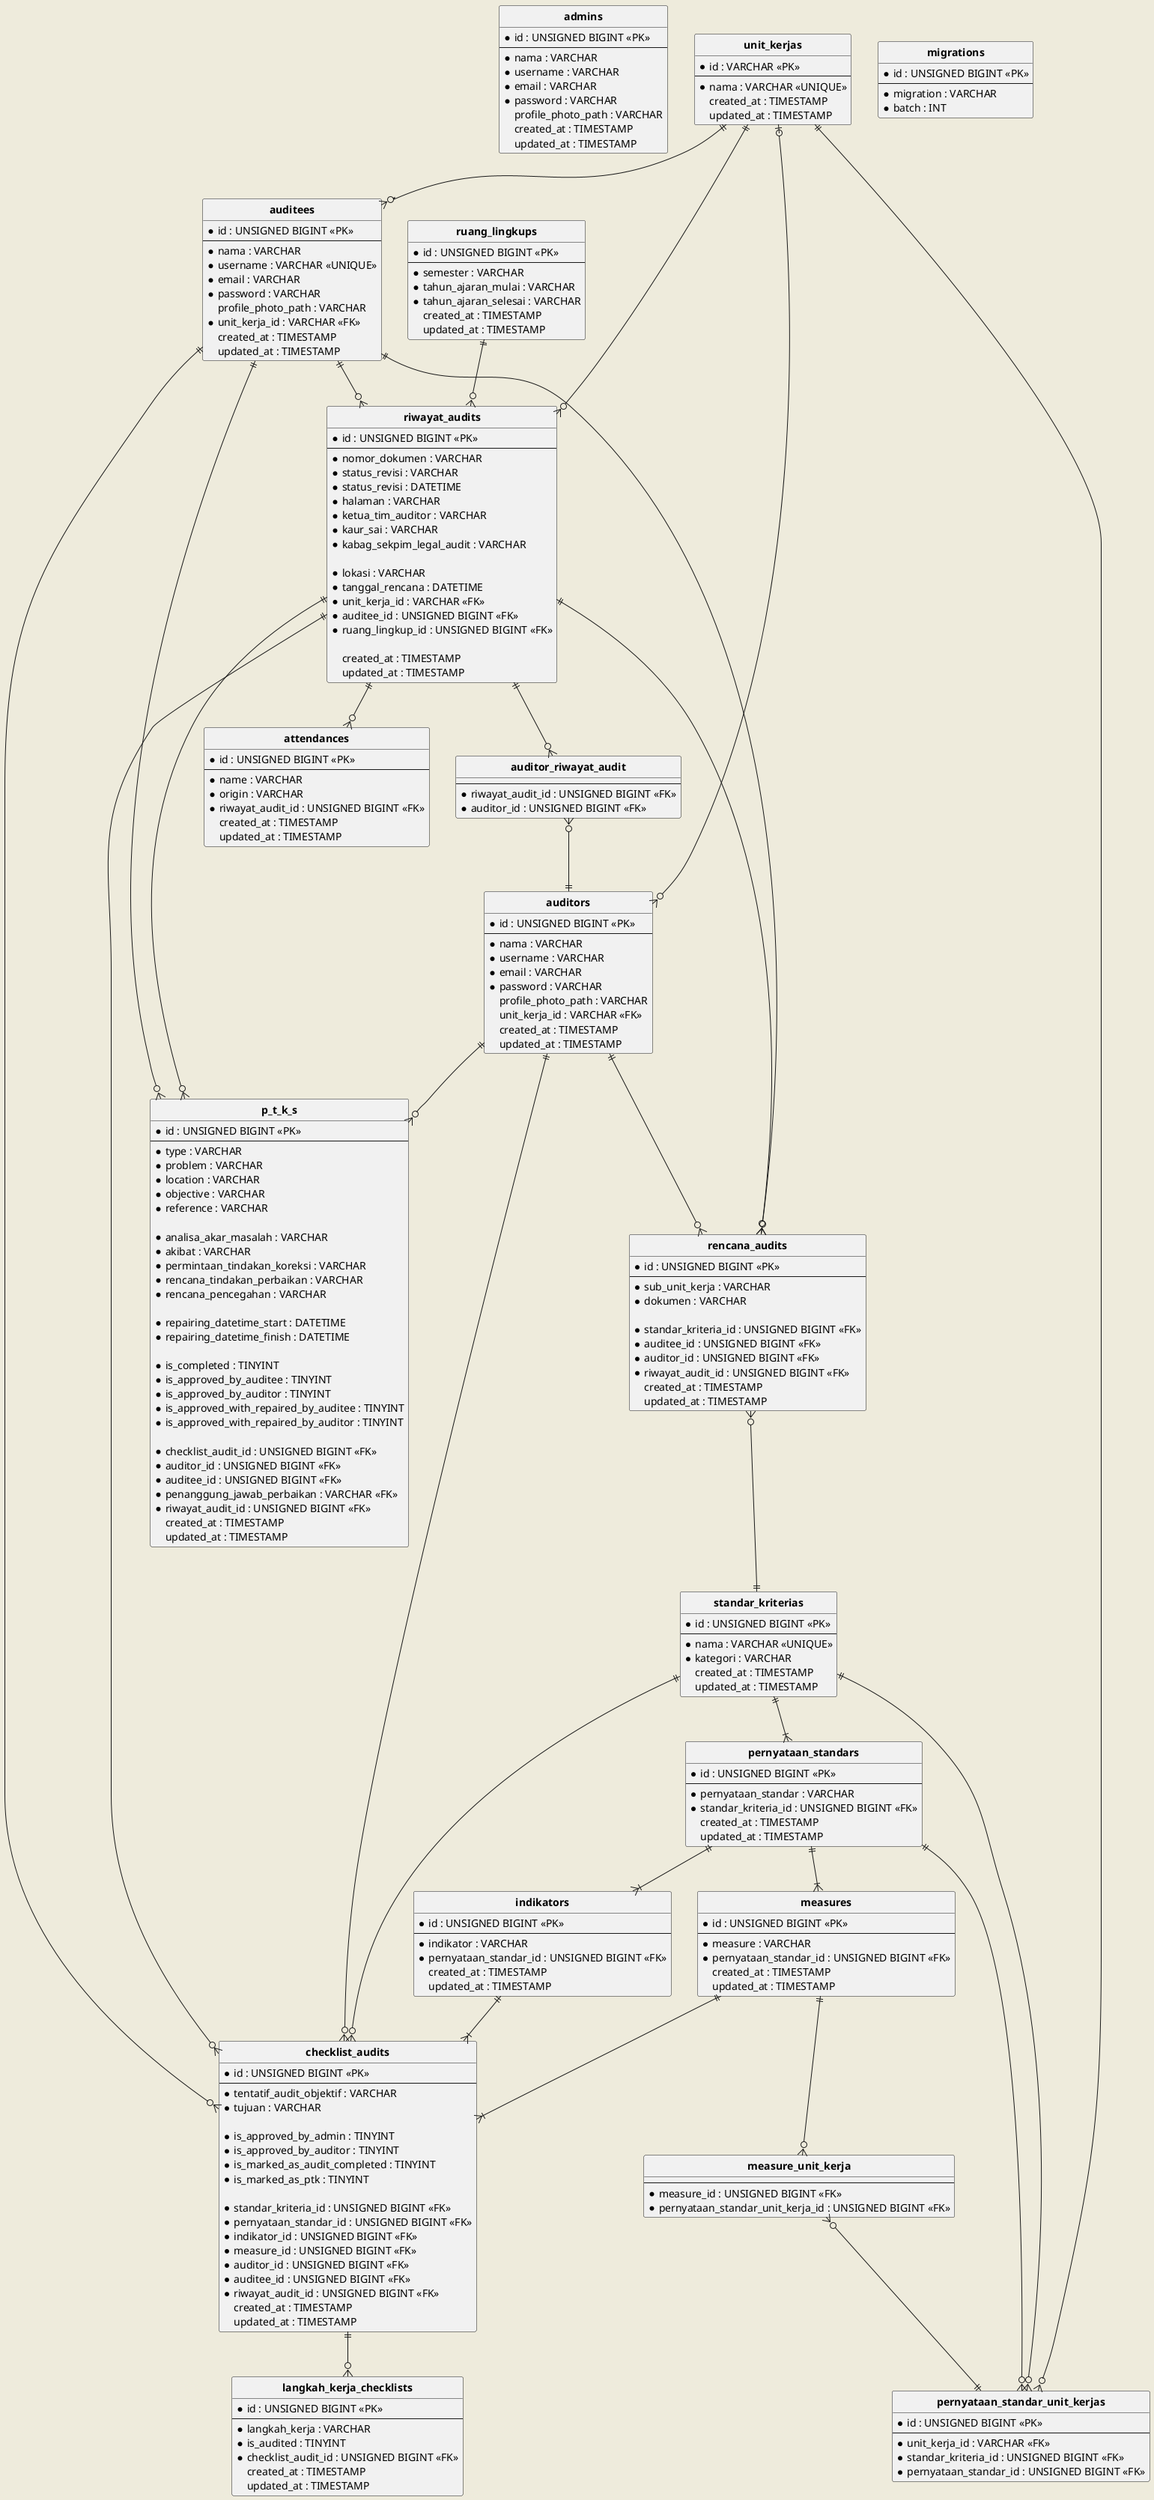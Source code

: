 @startuml

'hide the spot
hide circle

'avoid problems with angled crows feet
'skinparam linetype ortho
'skinparam monochrome true
'skinparam handwritten true
skinparam backgroundColor #EEEBDC
skinparam roundcorner 5

' Users
entity "**admins**" as an {
  *id : UNSIGNED BIGINT <<PK>>
  --
  *nama : VARCHAR
  *username : VARCHAR
  *email : VARCHAR
  *password : VARCHAR
  profile_photo_path : VARCHAR
  created_at : TIMESTAMP
  updated_at : TIMESTAMP
}

entity "**auditors**" as auditor {
  *id : UNSIGNED BIGINT <<PK>>
  --
  *nama : VARCHAR
  *username : VARCHAR
  *email : VARCHAR
  *password : VARCHAR
  profile_photo_path : VARCHAR
  unit_kerja_id : VARCHAR <<FK>>
  created_at : TIMESTAMP
  updated_at : TIMESTAMP
}

entity "**auditees**" as auditee {
  *id : UNSIGNED BIGINT <<PK>>
  --
  *nama : VARCHAR
  *username : VARCHAR <<UNIQUE>>
  *email : VARCHAR
  *password : VARCHAR
  profile_photo_path : VARCHAR
  *unit_kerja_id : VARCHAR <<FK>>
  created_at : TIMESTAMP
  updated_at : TIMESTAMP
}

entity "**migrations**" as migrations {
  *id : UNSIGNED BIGINT <<PK>>
  --
  *migration : VARCHAR
  *batch : INT
}

entity "**riwayat_audits**" as riwayat_audit {
  *id : UNSIGNED BIGINT <<PK>>
  --
  *nomor_dokumen : VARCHAR
  *status_revisi : VARCHAR
  *status_revisi : DATETIME
  *halaman : VARCHAR
  *ketua_tim_auditor : VARCHAR
  *kaur_sai : VARCHAR
  *kabag_sekpim_legal_audit : VARCHAR

  *lokasi : VARCHAR
  *tanggal_rencana : DATETIME
  *unit_kerja_id : VARCHAR <<FK>>
  *auditee_id : UNSIGNED BIGINT <<FK>>
  *ruang_lingkup_id : UNSIGNED BIGINT <<FK>>

  created_at : TIMESTAMP
  updated_at : TIMESTAMP
}

entity "**auditor_riwayat_audit**" as auditor_riwayat_audit {
  --
  *riwayat_audit_id : UNSIGNED BIGINT <<FK>>
  *auditor_id : UNSIGNED BIGINT <<FK>>
}

entity "**rencana_audits**" as rencana_audit {
  *id : UNSIGNED BIGINT <<PK>>
  --
  *sub_unit_kerja : VARCHAR
  *dokumen : VARCHAR

  *standar_kriteria_id : UNSIGNED BIGINT <<FK>>
  *auditee_id : UNSIGNED BIGINT <<FK>>
  *auditor_id : UNSIGNED BIGINT <<FK>>
  *riwayat_audit_id : UNSIGNED BIGINT <<FK>>
  created_at : TIMESTAMP
  updated_at : TIMESTAMP
}

entity "**checklist_audits**" as checklist {
  *id : UNSIGNED BIGINT <<PK>>
  --
  *tentatif_audit_objektif : VARCHAR
  *tujuan : VARCHAR

  *is_approved_by_admin : TINYINT
  *is_approved_by_auditor : TINYINT
  *is_marked_as_audit_completed : TINYINT
  *is_marked_as_ptk : TINYINT

  *standar_kriteria_id : UNSIGNED BIGINT <<FK>>
  *pernyataan_standar_id : UNSIGNED BIGINT <<FK>>
  *indikator_id : UNSIGNED BIGINT <<FK>>
  *measure_id : UNSIGNED BIGINT <<FK>>
  *auditor_id : UNSIGNED BIGINT <<FK>>
  *auditee_id : UNSIGNED BIGINT <<FK>>
  *riwayat_audit_id : UNSIGNED BIGINT <<FK>>
  created_at : TIMESTAMP
  updated_at : TIMESTAMP
}

entity "**langkah_kerja_checklists**" as langkah_kerja_checklist {
  *id : UNSIGNED BIGINT <<PK>>
  --
  *langkah_kerja : VARCHAR
  *is_audited : TINYINT
  *checklist_audit_id : UNSIGNED BIGINT <<FK>>
  created_at : TIMESTAMP
  updated_at : TIMESTAMP
}

entity "**p_t_k_s**" as ptk {
  *id : UNSIGNED BIGINT <<PK>>
  --
  *type : VARCHAR
  *problem : VARCHAR
  *location : VARCHAR
  *objective : VARCHAR
  *reference : VARCHAR

  *analisa_akar_masalah : VARCHAR
  *akibat : VARCHAR
  *permintaan_tindakan_koreksi : VARCHAR
  *rencana_tindakan_perbaikan : VARCHAR
  *rencana_pencegahan : VARCHAR

  *repairing_datetime_start : DATETIME
  *repairing_datetime_finish : DATETIME

  *is_completed : TINYINT
  *is_approved_by_auditee : TINYINT
  *is_approved_by_auditor : TINYINT
  *is_approved_with_repaired_by_auditee : TINYINT
  *is_approved_with_repaired_by_auditor : TINYINT

  *checklist_audit_id : UNSIGNED BIGINT <<FK>>
  *auditor_id : UNSIGNED BIGINT <<FK>>
  *auditee_id : UNSIGNED BIGINT <<FK>>
  *penanggung_jawab_perbaikan : VARCHAR <<FK>>
  *riwayat_audit_id : UNSIGNED BIGINT <<FK>>
  created_at : TIMESTAMP
  updated_at : TIMESTAMP
}

entity "**attendances**" as attend {
  *id : UNSIGNED BIGINT <<PK>>
  --
  *name : VARCHAR
  *origin : VARCHAR
  *riwayat_audit_id : UNSIGNED BIGINT <<FK>>
  created_at : TIMESTAMP
  updated_at : TIMESTAMP
}

' Standar Audit Internal
entity "**unit_kerjas**" as unit_kerja {
  *id : VARCHAR <<PK>>
  --
  *nama : VARCHAR <<UNIQUE>>
  created_at : TIMESTAMP
  updated_at : TIMESTAMP
}

entity "**standar_kriterias**" as standar_kriteria {
  *id : UNSIGNED BIGINT <<PK>>
  --
  *nama : VARCHAR <<UNIQUE>>
  *kategori : VARCHAR
  created_at : TIMESTAMP
  updated_at : TIMESTAMP
}

entity "**pernyataan_standars**" as pernyataan_standar {
  *id : UNSIGNED BIGINT <<PK>>
  --
  *pernyataan_standar : VARCHAR
  *standar_kriteria_id : UNSIGNED BIGINT <<FK>>
  created_at : TIMESTAMP
  updated_at : TIMESTAMP
}

entity "**pernyataan_standar_unit_kerjas**" as pernyataan_standar_unit_kerjas {
  *id : UNSIGNED BIGINT <<PK>>
  --
  *unit_kerja_id : VARCHAR <<FK>>
  *standar_kriteria_id : UNSIGNED BIGINT <<FK>>
  *pernyataan_standar_id : UNSIGNED BIGINT <<FK>>
}

entity "**indikators**" as indikator {
  *id : UNSIGNED BIGINT <<PK>>
  --
  *indikator : VARCHAR
  *pernyataan_standar_id : UNSIGNED BIGINT <<FK>>
  created_at : TIMESTAMP
  updated_at : TIMESTAMP
}

entity "**measures**" as measures {
  *id : UNSIGNED BIGINT <<PK>>
  --
  *measure : VARCHAR
  *pernyataan_standar_id : UNSIGNED BIGINT <<FK>>
  created_at : TIMESTAMP
  updated_at : TIMESTAMP
}

entity "**measure_unit_kerja**" as measure_unit_kerja {
  --
  *measure_id : UNSIGNED BIGINT <<FK>>
  *pernyataan_standar_unit_kerja_id : UNSIGNED BIGINT <<FK>>
}

entity "**ruang_lingkups**" as ruang_lingkup {
  *id : UNSIGNED BIGINT <<PK>>
  --
  *semester : VARCHAR
  *tahun_ajaran_mulai : VARCHAR
  *tahun_ajaran_selesai : VARCHAR
  created_at : TIMESTAMP
  updated_at : TIMESTAMP
}

'Defining relation
standar_kriteria ||--o{ pernyataan_standar_unit_kerjas
standar_kriteria ||--|{ pernyataan_standar
pernyataan_standar ||--|{ indikator
pernyataan_standar ||--|{ measures

measures ||--o{ measure_unit_kerja
measures ||--|{ checklist
indikator ||--|{ checklist
measure_unit_kerja }o--|| pernyataan_standar_unit_kerjas


unit_kerja ||--o{ pernyataan_standar_unit_kerjas
pernyataan_standar_unit_kerjas }o--|| pernyataan_standar

unit_kerja ||--o{ auditee
unit_kerja |o--o{ auditor
unit_kerja ||--o{ riwayat_audit


ruang_lingkup ||--o{ riwayat_audit
auditee ||--o{ riwayat_audit

riwayat_audit ||--o{ auditor_riwayat_audit
auditor_riwayat_audit }o--|| auditor

riwayat_audit ||--o{ rencana_audit
riwayat_audit ||--o{ checklist
riwayat_audit ||--o{ ptk
riwayat_audit ||--o{ attend

auditor ||--o{ rencana_audit
auditor ||--o{ checklist
auditor ||--o{ ptk

auditee ||--o{ rencana_audit
auditee ||--o{ checklist
auditee ||--o{ ptk

rencana_audit }o--|| standar_kriteria
checklist }o--|| standar_kriteria

checklist ||--o{ langkah_kerja_checklist
@enduml


